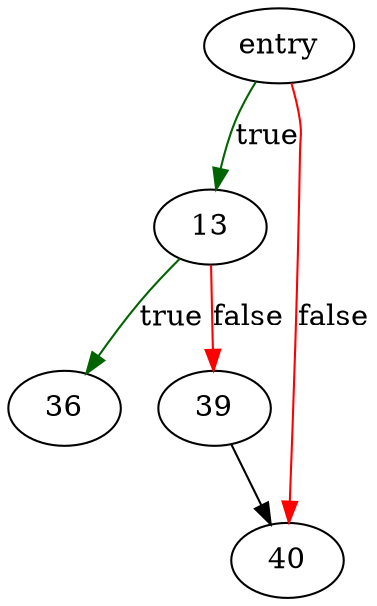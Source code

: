 digraph "import_append_char" {
	// Node definitions.
	2 [label=entry];
	13;
	36;
	39;
	40;

	// Edge definitions.
	2 -> 13 [
		color=darkgreen
		label=true
	];
	2 -> 40 [
		color=red
		label=false
	];
	13 -> 36 [
		color=darkgreen
		label=true
	];
	13 -> 39 [
		color=red
		label=false
	];
	39 -> 40;
}